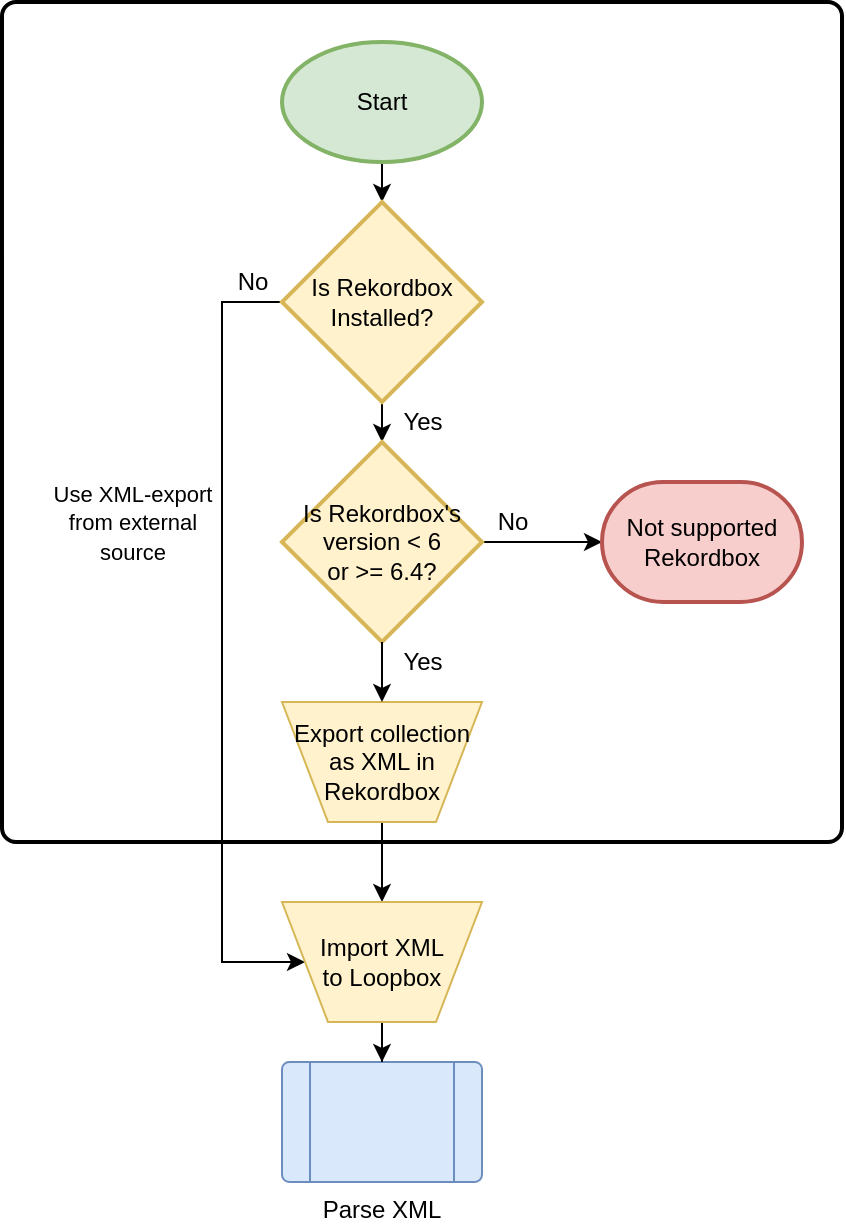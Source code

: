 <mxfile version="18.0.2" type="device"><diagram id="C5RBs43oDa-KdzZeNtuy" name="Page-1"><mxGraphModel dx="1069" dy="570" grid="1" gridSize="10" guides="1" tooltips="1" connect="1" arrows="1" fold="1" page="1" pageScale="1" pageWidth="827" pageHeight="1169" math="0" shadow="0"><root><mxCell id="WIyWlLk6GJQsqaUBKTNV-0"/><mxCell id="WIyWlLk6GJQsqaUBKTNV-1" parent="WIyWlLk6GJQsqaUBKTNV-0"/><mxCell id="ID-H5aDL5e7ivdeK--En-24" value="" style="rounded=1;whiteSpace=wrap;html=1;absoluteArcSize=1;arcSize=14;strokeWidth=2;" parent="WIyWlLk6GJQsqaUBKTNV-1" vertex="1"><mxGeometry x="210" y="10" width="420" height="420" as="geometry"/></mxCell><mxCell id="ID-H5aDL5e7ivdeK--En-2" style="edgeStyle=orthogonalEdgeStyle;rounded=0;orthogonalLoop=1;jettySize=auto;html=1;" parent="WIyWlLk6GJQsqaUBKTNV-1" source="ID-H5aDL5e7ivdeK--En-0" target="ID-H5aDL5e7ivdeK--En-1" edge="1"><mxGeometry relative="1" as="geometry"/></mxCell><mxCell id="ID-H5aDL5e7ivdeK--En-0" value="Start" style="strokeWidth=2;html=1;shape=mxgraph.flowchart.start_1;whiteSpace=wrap;fillColor=#d5e8d4;strokeColor=#82b366;" parent="WIyWlLk6GJQsqaUBKTNV-1" vertex="1"><mxGeometry x="350" y="30" width="100" height="60" as="geometry"/></mxCell><mxCell id="ID-H5aDL5e7ivdeK--En-4" style="edgeStyle=orthogonalEdgeStyle;rounded=0;orthogonalLoop=1;jettySize=auto;html=1;" parent="WIyWlLk6GJQsqaUBKTNV-1" source="ID-H5aDL5e7ivdeK--En-1" target="ID-H5aDL5e7ivdeK--En-3" edge="1"><mxGeometry relative="1" as="geometry"/></mxCell><mxCell id="ID-H5aDL5e7ivdeK--En-16" style="edgeStyle=orthogonalEdgeStyle;rounded=0;orthogonalLoop=1;jettySize=auto;html=1;entryX=0;entryY=0.5;entryDx=0;entryDy=0;" parent="WIyWlLk6GJQsqaUBKTNV-1" source="ID-H5aDL5e7ivdeK--En-1" target="ID-H5aDL5e7ivdeK--En-9" edge="1"><mxGeometry relative="1" as="geometry"><Array as="points"><mxPoint x="320" y="160"/><mxPoint x="320" y="490"/></Array></mxGeometry></mxCell><mxCell id="ID-H5aDL5e7ivdeK--En-1" value="Is Rekordbox&lt;br&gt;Installed?" style="strokeWidth=2;html=1;shape=mxgraph.flowchart.decision;whiteSpace=wrap;fillColor=#fff2cc;strokeColor=#d6b656;" parent="WIyWlLk6GJQsqaUBKTNV-1" vertex="1"><mxGeometry x="350" y="110" width="100" height="100" as="geometry"/></mxCell><mxCell id="ID-H5aDL5e7ivdeK--En-14" style="edgeStyle=orthogonalEdgeStyle;rounded=0;orthogonalLoop=1;jettySize=auto;html=1;entryX=0;entryY=0.5;entryDx=0;entryDy=0;entryPerimeter=0;" parent="WIyWlLk6GJQsqaUBKTNV-1" source="ID-H5aDL5e7ivdeK--En-3" target="ID-H5aDL5e7ivdeK--En-12" edge="1"><mxGeometry relative="1" as="geometry"/></mxCell><mxCell id="ID-H5aDL5e7ivdeK--En-20" style="edgeStyle=orthogonalEdgeStyle;rounded=0;orthogonalLoop=1;jettySize=auto;html=1;startArrow=none;" parent="WIyWlLk6GJQsqaUBKTNV-1" source="ID-H5aDL5e7ivdeK--En-22" target="ID-H5aDL5e7ivdeK--En-9" edge="1"><mxGeometry relative="1" as="geometry"/></mxCell><mxCell id="ID-H5aDL5e7ivdeK--En-3" value="Is Rekordbox's&lt;br&gt;version &amp;lt; 6&lt;br&gt;or &amp;gt;= 6.4?" style="strokeWidth=2;html=1;shape=mxgraph.flowchart.decision;whiteSpace=wrap;fillColor=#fff2cc;strokeColor=#d6b656;" parent="WIyWlLk6GJQsqaUBKTNV-1" vertex="1"><mxGeometry x="350" y="230" width="100" height="100" as="geometry"/></mxCell><mxCell id="ID-H5aDL5e7ivdeK--En-6" value="Yes" style="text;html=1;align=center;verticalAlign=middle;resizable=0;points=[];autosize=1;strokeColor=none;fillColor=none;" parent="WIyWlLk6GJQsqaUBKTNV-1" vertex="1"><mxGeometry x="400" y="210" width="40" height="20" as="geometry"/></mxCell><mxCell id="ID-H5aDL5e7ivdeK--En-8" value="Parse XML" style="verticalLabelPosition=bottom;verticalAlign=top;html=1;shape=process;whiteSpace=wrap;rounded=1;size=0.14;arcSize=6;fillColor=#dae8fc;strokeColor=#6c8ebf;" parent="WIyWlLk6GJQsqaUBKTNV-1" vertex="1"><mxGeometry x="350" y="540" width="100" height="60" as="geometry"/></mxCell><mxCell id="gD1uvcyhCAWCsKGKC-PR-0" style="edgeStyle=orthogonalEdgeStyle;rounded=0;orthogonalLoop=1;jettySize=auto;html=1;" edge="1" parent="WIyWlLk6GJQsqaUBKTNV-1" source="ID-H5aDL5e7ivdeK--En-9" target="ID-H5aDL5e7ivdeK--En-8"><mxGeometry relative="1" as="geometry"/></mxCell><mxCell id="ID-H5aDL5e7ivdeK--En-9" value="Import XML&lt;br&gt;to Loopbox" style="verticalLabelPosition=middle;verticalAlign=middle;html=1;shape=trapezoid;perimeter=trapezoidPerimeter;whiteSpace=wrap;size=0.23;arcSize=10;flipV=1;labelPosition=center;align=center;fillColor=#fff2cc;strokeColor=#d6b656;" parent="WIyWlLk6GJQsqaUBKTNV-1" vertex="1"><mxGeometry x="350" y="460" width="100" height="60" as="geometry"/></mxCell><mxCell id="ID-H5aDL5e7ivdeK--En-12" value="Not supported&lt;br&gt;Rekordbox" style="strokeWidth=2;html=1;shape=mxgraph.flowchart.terminator;whiteSpace=wrap;fillColor=#f8cecc;strokeColor=#b85450;" parent="WIyWlLk6GJQsqaUBKTNV-1" vertex="1"><mxGeometry x="510" y="250" width="100" height="60" as="geometry"/></mxCell><mxCell id="ID-H5aDL5e7ivdeK--En-15" value="No" style="text;html=1;align=center;verticalAlign=middle;resizable=0;points=[];autosize=1;strokeColor=none;fillColor=none;" parent="WIyWlLk6GJQsqaUBKTNV-1" vertex="1"><mxGeometry x="450" y="260" width="30" height="20" as="geometry"/></mxCell><mxCell id="ID-H5aDL5e7ivdeK--En-17" value="No" style="text;html=1;align=center;verticalAlign=middle;resizable=0;points=[];autosize=1;strokeColor=none;fillColor=none;" parent="WIyWlLk6GJQsqaUBKTNV-1" vertex="1"><mxGeometry x="320" y="140" width="30" height="20" as="geometry"/></mxCell><mxCell id="ID-H5aDL5e7ivdeK--En-19" value="&lt;span style=&quot;font-size: 11px; background-color: rgb(255, 255, 255);&quot;&gt;Use XML-export&lt;/span&gt;&lt;br style=&quot;font-size: 11px;&quot;&gt;&lt;span style=&quot;font-size: 11px; background-color: rgb(255, 255, 255);&quot;&gt;from external&lt;/span&gt;&lt;br style=&quot;font-size: 11px;&quot;&gt;&lt;span style=&quot;font-size: 11px; background-color: rgb(255, 255, 255);&quot;&gt;source&lt;/span&gt;" style="text;html=1;align=center;verticalAlign=middle;resizable=0;points=[];autosize=1;strokeColor=none;fillColor=none;" parent="WIyWlLk6GJQsqaUBKTNV-1" vertex="1"><mxGeometry x="230" y="245" width="90" height="50" as="geometry"/></mxCell><mxCell id="ID-H5aDL5e7ivdeK--En-21" value="Yes" style="text;html=1;align=center;verticalAlign=middle;resizable=0;points=[];autosize=1;strokeColor=none;fillColor=none;" parent="WIyWlLk6GJQsqaUBKTNV-1" vertex="1"><mxGeometry x="400" y="330" width="40" height="20" as="geometry"/></mxCell><mxCell id="ID-H5aDL5e7ivdeK--En-22" value="Export collection&lt;br&gt;as XML in&lt;br&gt;Rekordbox" style="verticalLabelPosition=middle;verticalAlign=middle;html=1;shape=trapezoid;perimeter=trapezoidPerimeter;whiteSpace=wrap;size=0.23;arcSize=10;flipV=1;labelPosition=center;align=center;fillColor=#fff2cc;strokeColor=#d6b656;" parent="WIyWlLk6GJQsqaUBKTNV-1" vertex="1"><mxGeometry x="350" y="360" width="100" height="60" as="geometry"/></mxCell><mxCell id="ID-H5aDL5e7ivdeK--En-23" value="" style="edgeStyle=orthogonalEdgeStyle;rounded=0;orthogonalLoop=1;jettySize=auto;html=1;endArrow=classic;endFill=1;" parent="WIyWlLk6GJQsqaUBKTNV-1" source="ID-H5aDL5e7ivdeK--En-3" target="ID-H5aDL5e7ivdeK--En-22" edge="1"><mxGeometry relative="1" as="geometry"><mxPoint x="400" y="330" as="sourcePoint"/><mxPoint x="400" y="460" as="targetPoint"/></mxGeometry></mxCell></root></mxGraphModel></diagram></mxfile>